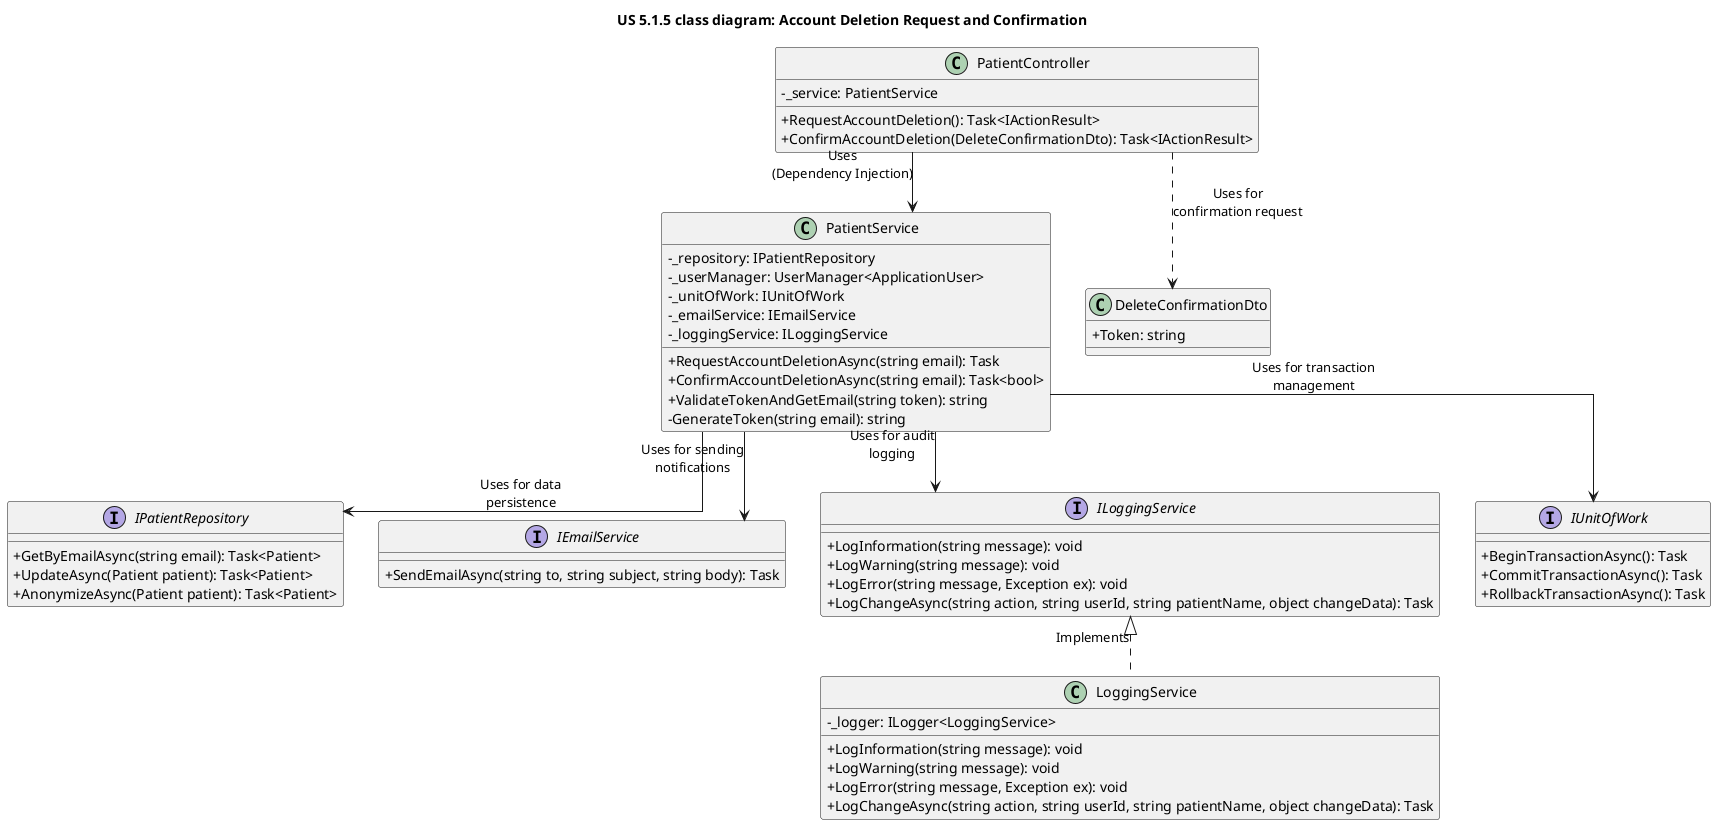 @startuml namespace US 5.1.5 class diagram
title "US 5.1.5 class diagram: Account Deletion Request and Confirmation"
skinparam classAttributeIconSize 0
skinparam linetype ortho

class PatientController {
  - _service: PatientService
  + RequestAccountDeletion(): Task<IActionResult>
  + ConfirmAccountDeletion(DeleteConfirmationDto): Task<IActionResult>
}

class PatientService {
  - _repository: IPatientRepository
  - _userManager: UserManager<ApplicationUser>
  - _unitOfWork: IUnitOfWork
  - _emailService: IEmailService
  - _loggingService: ILoggingService
  + RequestAccountDeletionAsync(string email): Task
  + ConfirmAccountDeletionAsync(string email): Task<bool>
  + ValidateTokenAndGetEmail(string token): string
  - GenerateToken(string email): string
}

interface IPatientRepository {
  + GetByEmailAsync(string email): Task<Patient>
  + UpdateAsync(Patient patient): Task<Patient>
  + AnonymizeAsync(Patient patient): Task<Patient>
}

interface IEmailService {
  + SendEmailAsync(string to, string subject, string body): Task
}

interface ILoggingService {
  + LogInformation(string message): void
  + LogWarning(string message): void
  + LogError(string message, Exception ex): void
  + LogChangeAsync(string action, string userId, string patientName, object changeData): Task
}

class LoggingService {
  - _logger: ILogger<LoggingService>
  + LogInformation(string message): void
  + LogWarning(string message): void
  + LogError(string message, Exception ex): void
  + LogChangeAsync(string action, string userId, string patientName, object changeData): Task
}

class DeleteConfirmationDto {
  + Token: string
}

interface IUnitOfWork {
  + BeginTransactionAsync(): Task
  + CommitTransactionAsync(): Task
  + RollbackTransactionAsync(): Task
}

PatientController --> PatientService : "Uses\n(Dependency Injection)"
PatientController ..> DeleteConfirmationDto : "Uses for\nconfirmation request"

PatientService --> IPatientRepository : "Uses for data\npersistence"
PatientService --> IEmailService : "Uses for sending\nnotifications"
PatientService --> ILoggingService : "Uses for audit\nlogging"
PatientService --> IUnitOfWork : "Uses for transaction\nmanagement"

ILoggingService <|.. LoggingService : "Implements"
@enduml
